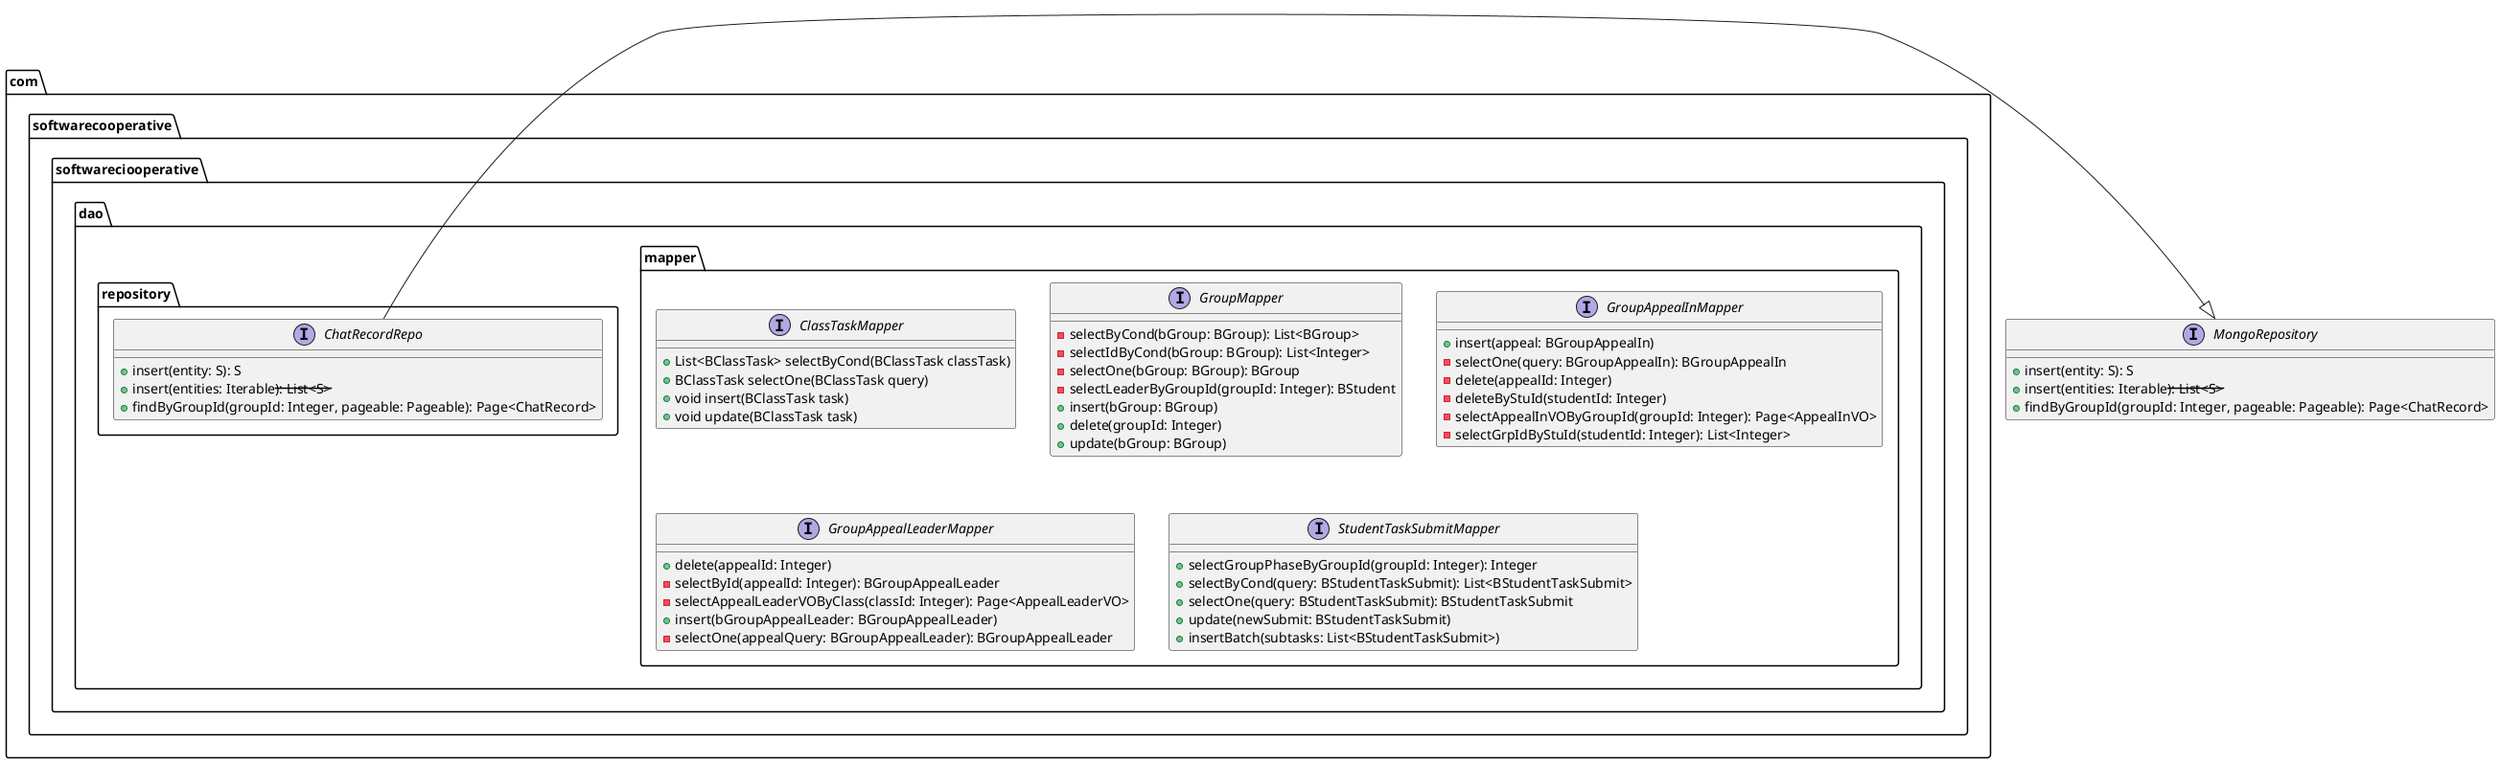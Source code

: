 @startuml
package com.softwarecooperative.softwareciooperative.dao.mapper {
    interface ClassTaskMapper {
        +List<BClassTask> selectByCond(BClassTask classTask)
        +BClassTask selectOne(BClassTask query)
        +void insert(BClassTask task)
        +void update(BClassTask task)
    }
}
interface MongoRepository {
    +insert(entity: S): S
    +insert(entities: Iterable<S>): List<S>
    +findByGroupId(groupId: Integer, pageable: Pageable): Page<ChatRecord>
}

package com.softwarecooperative.softwareciooperative.dao.repository {
    interface ChatRecordRepo {
        +insert(entity: S): S
        +insert(entities: Iterable<S>): List<S>
        +findByGroupId(groupId: Integer, pageable: Pageable): Page<ChatRecord>
    }
}

ChatRecordRepo-|> MongoRepository

package com.softwarecooperative.softwareciooperative.dao.mapper {
    interface GroupMapper {
        -selectByCond(bGroup: BGroup): List<BGroup>
        -selectIdByCond(bGroup: BGroup): List<Integer>
        -selectOne(bGroup: BGroup): BGroup
        -selectLeaderByGroupId(groupId: Integer): BStudent
        +insert(bGroup: BGroup)
        +delete(groupId: Integer)
        +update(bGroup: BGroup)
    }
}

package com.softwarecooperative.softwareciooperative.dao.mapper {
    interface GroupAppealInMapper {
        +insert(appeal: BGroupAppealIn)
        -selectOne(query: BGroupAppealIn): BGroupAppealIn
        -delete(appealId: Integer)
        -deleteByStuId(studentId: Integer)
        -selectAppealInVOByGroupId(groupId: Integer): Page<AppealInVO>
        -selectGrpIdByStuId(studentId: Integer): List<Integer>
    }
}

package com.softwarecooperative.softwareciooperative.dao.mapper {
    interface GroupAppealLeaderMapper {
        +delete(appealId: Integer)
        -selectById(appealId: Integer): BGroupAppealLeader
        -selectAppealLeaderVOByClass(classId: Integer): Page<AppealLeaderVO>
        +insert(bGroupAppealLeader: BGroupAppealLeader)
        -selectOne(appealQuery: BGroupAppealLeader): BGroupAppealLeader
    }
}

package com.softwarecooperative.softwareciooperative.dao.mapper {
    interface StudentTaskSubmitMapper {
        +selectGroupPhaseByGroupId(groupId: Integer): Integer
        +selectByCond(query: BStudentTaskSubmit): List<BStudentTaskSubmit>
        +selectOne(query: BStudentTaskSubmit): BStudentTaskSubmit
        +update(newSubmit: BStudentTaskSubmit)
        +insertBatch(subtasks: List<BStudentTaskSubmit>)
    }
}

@enduml